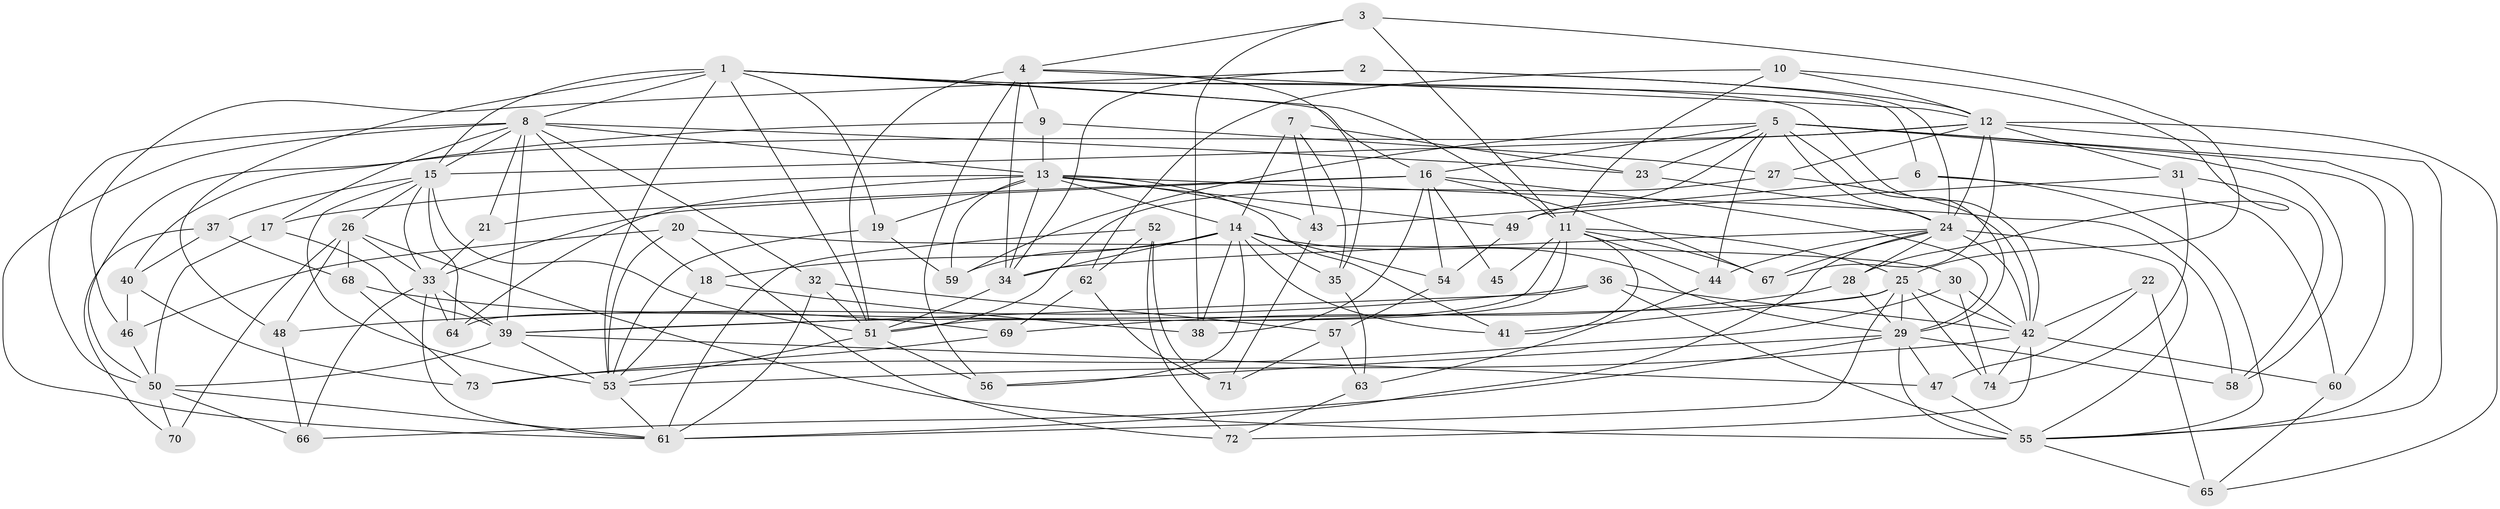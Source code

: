 // original degree distribution, {4: 1.0}
// Generated by graph-tools (version 1.1) at 2025/38/03/09/25 02:38:12]
// undirected, 74 vertices, 205 edges
graph export_dot {
graph [start="1"]
  node [color=gray90,style=filled];
  1;
  2;
  3;
  4;
  5;
  6;
  7;
  8;
  9;
  10;
  11;
  12;
  13;
  14;
  15;
  16;
  17;
  18;
  19;
  20;
  21;
  22;
  23;
  24;
  25;
  26;
  27;
  28;
  29;
  30;
  31;
  32;
  33;
  34;
  35;
  36;
  37;
  38;
  39;
  40;
  41;
  42;
  43;
  44;
  45;
  46;
  47;
  48;
  49;
  50;
  51;
  52;
  53;
  54;
  55;
  56;
  57;
  58;
  59;
  60;
  61;
  62;
  63;
  64;
  65;
  66;
  67;
  68;
  69;
  70;
  71;
  72;
  73;
  74;
  1 -- 6 [weight=1.0];
  1 -- 8 [weight=1.0];
  1 -- 11 [weight=1.0];
  1 -- 15 [weight=2.0];
  1 -- 16 [weight=1.0];
  1 -- 19 [weight=1.0];
  1 -- 42 [weight=1.0];
  1 -- 48 [weight=1.0];
  1 -- 51 [weight=1.0];
  1 -- 53 [weight=2.0];
  2 -- 12 [weight=1.0];
  2 -- 24 [weight=1.0];
  2 -- 34 [weight=1.0];
  2 -- 46 [weight=1.0];
  3 -- 4 [weight=1.0];
  3 -- 11 [weight=1.0];
  3 -- 25 [weight=1.0];
  3 -- 38 [weight=1.0];
  4 -- 9 [weight=1.0];
  4 -- 12 [weight=1.0];
  4 -- 34 [weight=2.0];
  4 -- 35 [weight=1.0];
  4 -- 51 [weight=1.0];
  4 -- 56 [weight=1.0];
  5 -- 16 [weight=1.0];
  5 -- 23 [weight=1.0];
  5 -- 24 [weight=1.0];
  5 -- 29 [weight=1.0];
  5 -- 44 [weight=1.0];
  5 -- 49 [weight=1.0];
  5 -- 55 [weight=1.0];
  5 -- 58 [weight=1.0];
  5 -- 59 [weight=1.0];
  5 -- 60 [weight=1.0];
  6 -- 43 [weight=1.0];
  6 -- 55 [weight=1.0];
  6 -- 60 [weight=1.0];
  7 -- 14 [weight=1.0];
  7 -- 23 [weight=1.0];
  7 -- 35 [weight=1.0];
  7 -- 43 [weight=1.0];
  8 -- 13 [weight=1.0];
  8 -- 15 [weight=1.0];
  8 -- 17 [weight=1.0];
  8 -- 18 [weight=1.0];
  8 -- 21 [weight=1.0];
  8 -- 23 [weight=1.0];
  8 -- 32 [weight=1.0];
  8 -- 39 [weight=2.0];
  8 -- 50 [weight=1.0];
  8 -- 61 [weight=1.0];
  9 -- 13 [weight=1.0];
  9 -- 27 [weight=1.0];
  9 -- 40 [weight=1.0];
  10 -- 11 [weight=1.0];
  10 -- 12 [weight=1.0];
  10 -- 28 [weight=1.0];
  10 -- 62 [weight=1.0];
  11 -- 25 [weight=1.0];
  11 -- 41 [weight=1.0];
  11 -- 44 [weight=1.0];
  11 -- 45 [weight=2.0];
  11 -- 51 [weight=2.0];
  11 -- 64 [weight=1.0];
  11 -- 67 [weight=1.0];
  12 -- 15 [weight=1.0];
  12 -- 24 [weight=2.0];
  12 -- 27 [weight=1.0];
  12 -- 31 [weight=1.0];
  12 -- 50 [weight=1.0];
  12 -- 55 [weight=1.0];
  12 -- 65 [weight=1.0];
  12 -- 67 [weight=1.0];
  13 -- 14 [weight=1.0];
  13 -- 17 [weight=1.0];
  13 -- 19 [weight=1.0];
  13 -- 34 [weight=1.0];
  13 -- 41 [weight=1.0];
  13 -- 43 [weight=1.0];
  13 -- 49 [weight=1.0];
  13 -- 58 [weight=1.0];
  13 -- 59 [weight=1.0];
  13 -- 64 [weight=1.0];
  14 -- 18 [weight=1.0];
  14 -- 29 [weight=1.0];
  14 -- 34 [weight=2.0];
  14 -- 35 [weight=1.0];
  14 -- 38 [weight=1.0];
  14 -- 41 [weight=1.0];
  14 -- 54 [weight=1.0];
  14 -- 56 [weight=1.0];
  14 -- 59 [weight=1.0];
  15 -- 26 [weight=1.0];
  15 -- 33 [weight=1.0];
  15 -- 37 [weight=1.0];
  15 -- 51 [weight=1.0];
  15 -- 53 [weight=1.0];
  15 -- 64 [weight=1.0];
  16 -- 21 [weight=1.0];
  16 -- 29 [weight=1.0];
  16 -- 33 [weight=1.0];
  16 -- 38 [weight=1.0];
  16 -- 45 [weight=2.0];
  16 -- 54 [weight=1.0];
  16 -- 67 [weight=1.0];
  17 -- 39 [weight=1.0];
  17 -- 50 [weight=1.0];
  18 -- 38 [weight=1.0];
  18 -- 53 [weight=1.0];
  19 -- 53 [weight=1.0];
  19 -- 59 [weight=1.0];
  20 -- 30 [weight=1.0];
  20 -- 46 [weight=1.0];
  20 -- 53 [weight=1.0];
  20 -- 72 [weight=1.0];
  21 -- 33 [weight=2.0];
  22 -- 42 [weight=2.0];
  22 -- 47 [weight=1.0];
  22 -- 65 [weight=1.0];
  23 -- 24 [weight=1.0];
  24 -- 28 [weight=1.0];
  24 -- 34 [weight=1.0];
  24 -- 42 [weight=1.0];
  24 -- 44 [weight=1.0];
  24 -- 55 [weight=1.0];
  24 -- 61 [weight=1.0];
  24 -- 67 [weight=1.0];
  25 -- 29 [weight=1.0];
  25 -- 39 [weight=1.0];
  25 -- 41 [weight=1.0];
  25 -- 42 [weight=1.0];
  25 -- 61 [weight=1.0];
  25 -- 74 [weight=1.0];
  26 -- 33 [weight=1.0];
  26 -- 48 [weight=1.0];
  26 -- 55 [weight=2.0];
  26 -- 68 [weight=1.0];
  26 -- 70 [weight=2.0];
  27 -- 42 [weight=1.0];
  27 -- 51 [weight=1.0];
  28 -- 29 [weight=1.0];
  28 -- 69 [weight=1.0];
  29 -- 47 [weight=1.0];
  29 -- 55 [weight=1.0];
  29 -- 56 [weight=1.0];
  29 -- 58 [weight=1.0];
  29 -- 66 [weight=1.0];
  30 -- 42 [weight=1.0];
  30 -- 73 [weight=1.0];
  30 -- 74 [weight=1.0];
  31 -- 49 [weight=1.0];
  31 -- 58 [weight=1.0];
  31 -- 74 [weight=1.0];
  32 -- 51 [weight=1.0];
  32 -- 57 [weight=1.0];
  32 -- 61 [weight=1.0];
  33 -- 39 [weight=2.0];
  33 -- 61 [weight=1.0];
  33 -- 64 [weight=1.0];
  33 -- 66 [weight=1.0];
  34 -- 51 [weight=1.0];
  35 -- 63 [weight=1.0];
  36 -- 39 [weight=1.0];
  36 -- 42 [weight=1.0];
  36 -- 48 [weight=1.0];
  36 -- 55 [weight=1.0];
  37 -- 40 [weight=1.0];
  37 -- 68 [weight=1.0];
  37 -- 70 [weight=1.0];
  39 -- 47 [weight=1.0];
  39 -- 50 [weight=1.0];
  39 -- 53 [weight=1.0];
  40 -- 46 [weight=1.0];
  40 -- 73 [weight=1.0];
  42 -- 53 [weight=1.0];
  42 -- 60 [weight=1.0];
  42 -- 72 [weight=1.0];
  42 -- 74 [weight=1.0];
  43 -- 71 [weight=1.0];
  44 -- 63 [weight=1.0];
  46 -- 50 [weight=1.0];
  47 -- 55 [weight=1.0];
  48 -- 66 [weight=1.0];
  49 -- 54 [weight=1.0];
  50 -- 61 [weight=1.0];
  50 -- 66 [weight=1.0];
  50 -- 70 [weight=1.0];
  51 -- 53 [weight=1.0];
  51 -- 56 [weight=1.0];
  52 -- 61 [weight=1.0];
  52 -- 62 [weight=1.0];
  52 -- 71 [weight=1.0];
  52 -- 72 [weight=1.0];
  53 -- 61 [weight=1.0];
  54 -- 57 [weight=1.0];
  55 -- 65 [weight=1.0];
  57 -- 63 [weight=1.0];
  57 -- 71 [weight=1.0];
  60 -- 65 [weight=1.0];
  62 -- 69 [weight=1.0];
  62 -- 71 [weight=1.0];
  63 -- 72 [weight=1.0];
  68 -- 69 [weight=1.0];
  68 -- 73 [weight=1.0];
  69 -- 73 [weight=1.0];
}
